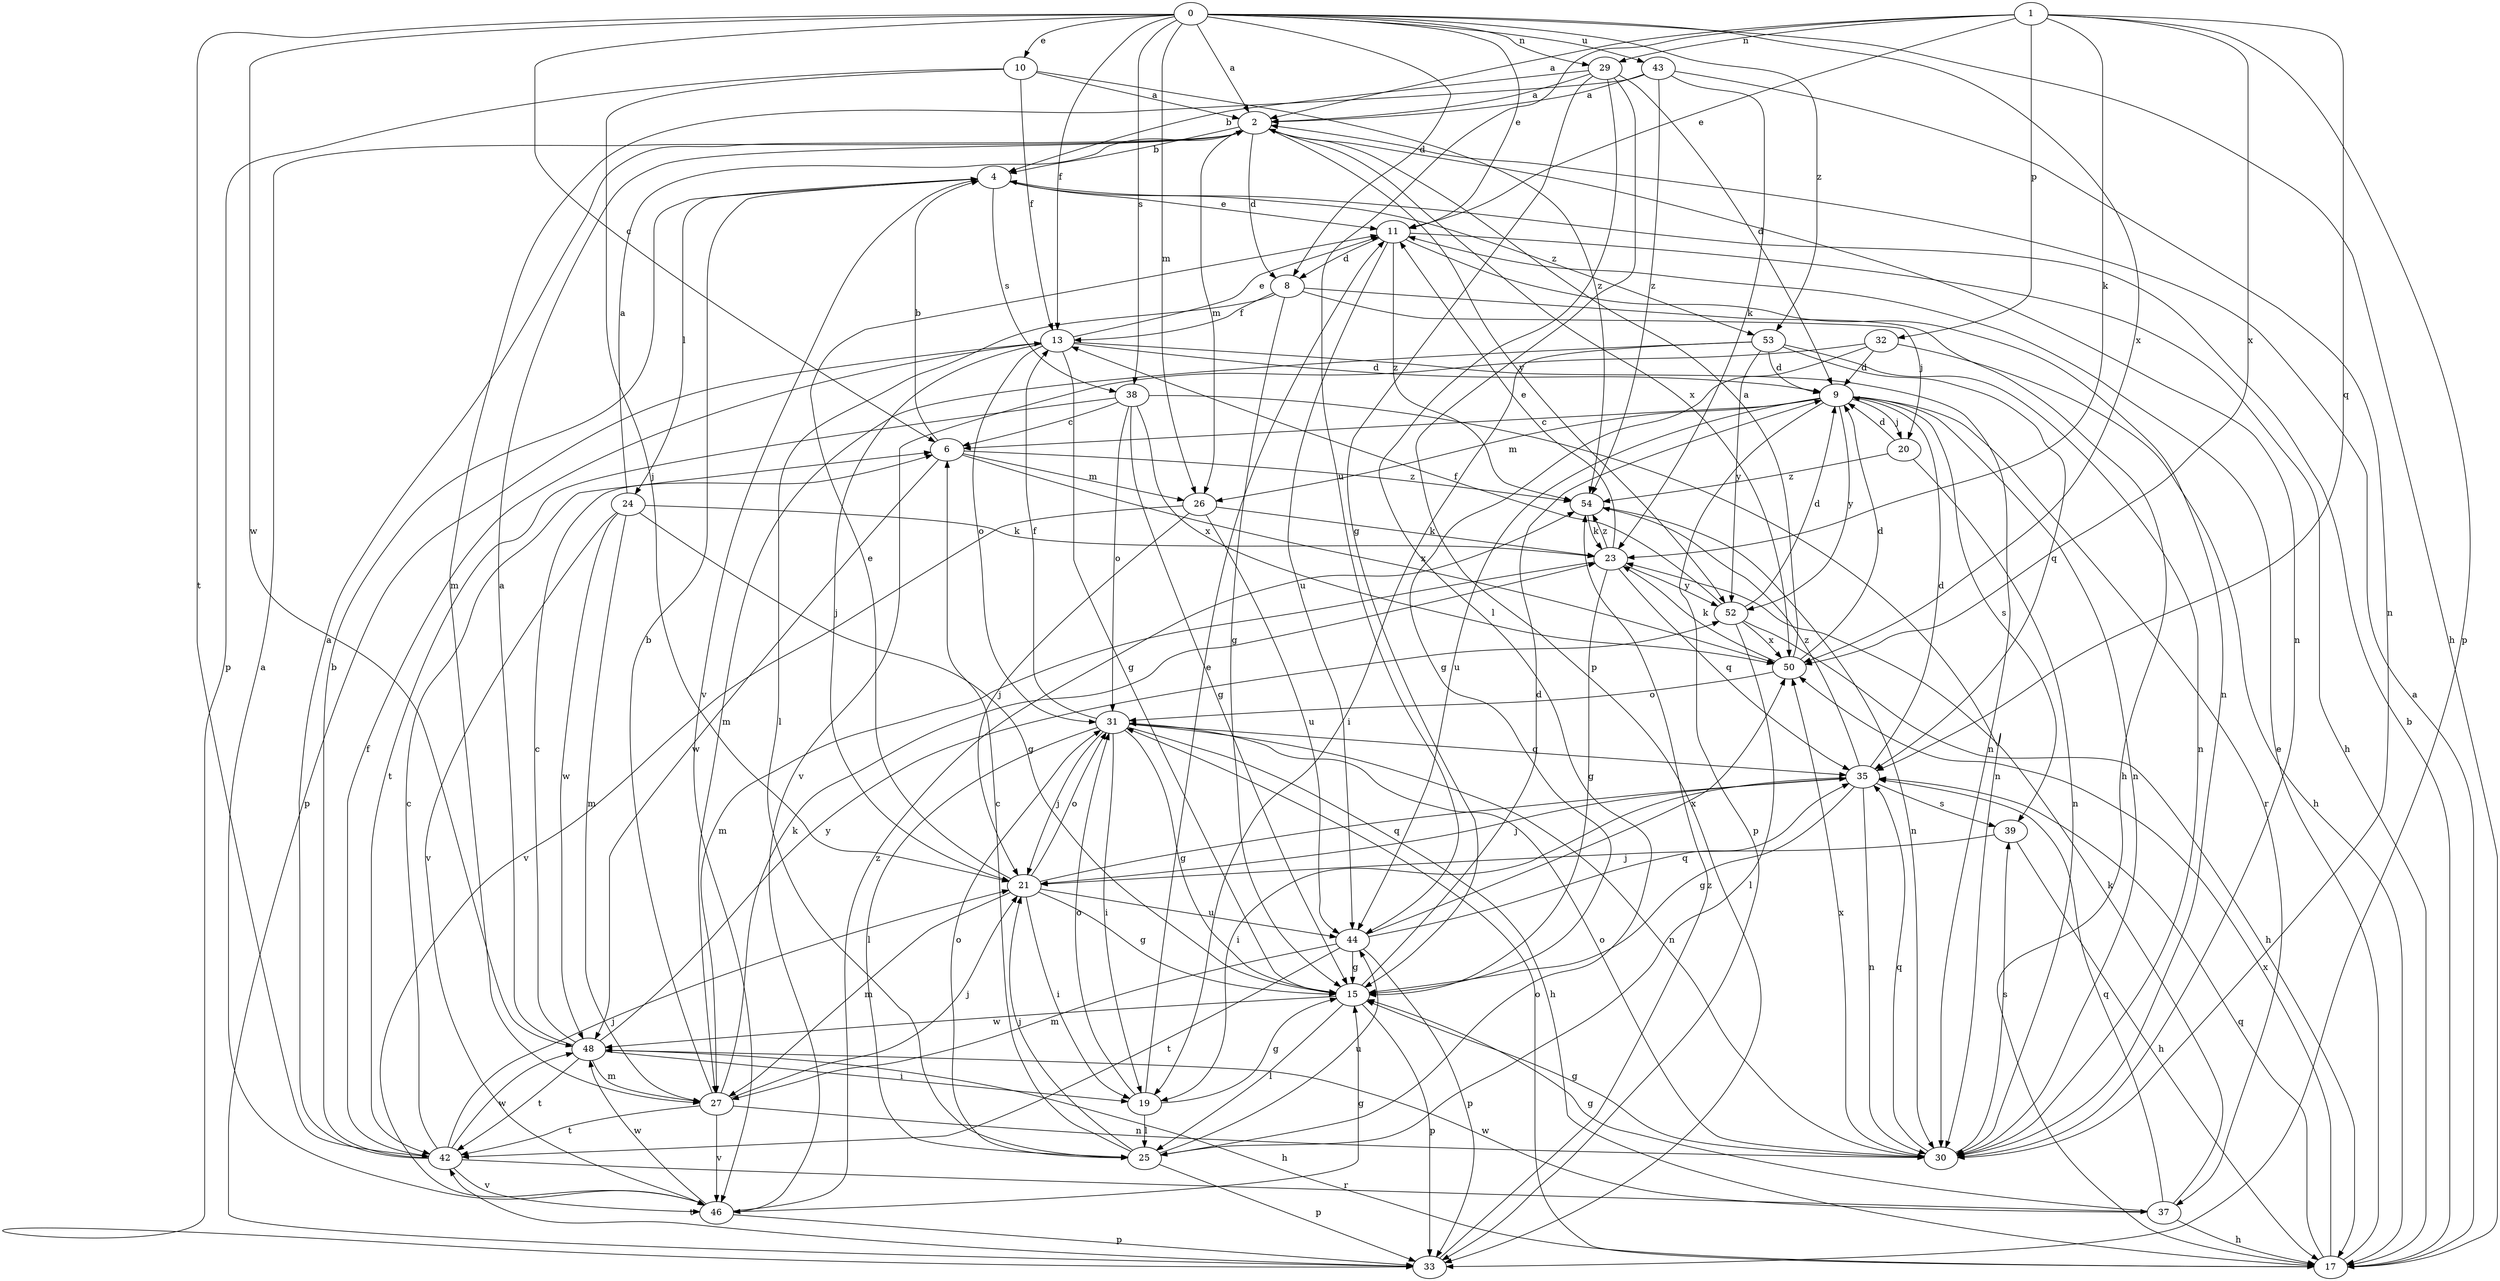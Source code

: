 strict digraph  {
0;
1;
2;
4;
6;
8;
9;
10;
11;
13;
15;
17;
19;
20;
21;
23;
24;
25;
26;
27;
29;
30;
31;
32;
33;
35;
37;
38;
39;
42;
43;
44;
46;
48;
50;
52;
53;
54;
0 -> 2  [label=a];
0 -> 6  [label=c];
0 -> 8  [label=d];
0 -> 10  [label=e];
0 -> 11  [label=e];
0 -> 13  [label=f];
0 -> 17  [label=h];
0 -> 26  [label=m];
0 -> 29  [label=n];
0 -> 38  [label=s];
0 -> 42  [label=t];
0 -> 43  [label=u];
0 -> 48  [label=w];
0 -> 50  [label=x];
0 -> 53  [label=z];
1 -> 2  [label=a];
1 -> 11  [label=e];
1 -> 23  [label=k];
1 -> 29  [label=n];
1 -> 32  [label=p];
1 -> 33  [label=p];
1 -> 35  [label=q];
1 -> 44  [label=u];
1 -> 50  [label=x];
2 -> 4  [label=b];
2 -> 8  [label=d];
2 -> 26  [label=m];
2 -> 30  [label=n];
2 -> 50  [label=x];
2 -> 52  [label=y];
4 -> 11  [label=e];
4 -> 24  [label=l];
4 -> 38  [label=s];
4 -> 46  [label=v];
4 -> 53  [label=z];
6 -> 4  [label=b];
6 -> 26  [label=m];
6 -> 48  [label=w];
6 -> 50  [label=x];
6 -> 54  [label=z];
8 -> 13  [label=f];
8 -> 15  [label=g];
8 -> 17  [label=h];
8 -> 20  [label=j];
8 -> 25  [label=l];
9 -> 6  [label=c];
9 -> 20  [label=j];
9 -> 26  [label=m];
9 -> 30  [label=n];
9 -> 33  [label=p];
9 -> 37  [label=r];
9 -> 39  [label=s];
9 -> 44  [label=u];
9 -> 52  [label=y];
10 -> 2  [label=a];
10 -> 13  [label=f];
10 -> 21  [label=j];
10 -> 33  [label=p];
10 -> 54  [label=z];
11 -> 8  [label=d];
11 -> 17  [label=h];
11 -> 30  [label=n];
11 -> 44  [label=u];
11 -> 54  [label=z];
13 -> 9  [label=d];
13 -> 11  [label=e];
13 -> 15  [label=g];
13 -> 21  [label=j];
13 -> 30  [label=n];
13 -> 31  [label=o];
13 -> 33  [label=p];
15 -> 9  [label=d];
15 -> 25  [label=l];
15 -> 33  [label=p];
15 -> 48  [label=w];
17 -> 2  [label=a];
17 -> 4  [label=b];
17 -> 11  [label=e];
17 -> 31  [label=o];
17 -> 35  [label=q];
17 -> 50  [label=x];
19 -> 11  [label=e];
19 -> 15  [label=g];
19 -> 25  [label=l];
19 -> 31  [label=o];
20 -> 9  [label=d];
20 -> 30  [label=n];
20 -> 54  [label=z];
21 -> 11  [label=e];
21 -> 15  [label=g];
21 -> 19  [label=i];
21 -> 27  [label=m];
21 -> 31  [label=o];
21 -> 35  [label=q];
21 -> 44  [label=u];
23 -> 11  [label=e];
23 -> 15  [label=g];
23 -> 27  [label=m];
23 -> 35  [label=q];
23 -> 52  [label=y];
23 -> 54  [label=z];
24 -> 2  [label=a];
24 -> 15  [label=g];
24 -> 23  [label=k];
24 -> 27  [label=m];
24 -> 46  [label=v];
24 -> 48  [label=w];
25 -> 6  [label=c];
25 -> 21  [label=j];
25 -> 31  [label=o];
25 -> 33  [label=p];
25 -> 44  [label=u];
26 -> 21  [label=j];
26 -> 23  [label=k];
26 -> 44  [label=u];
26 -> 46  [label=v];
27 -> 4  [label=b];
27 -> 21  [label=j];
27 -> 23  [label=k];
27 -> 30  [label=n];
27 -> 42  [label=t];
27 -> 46  [label=v];
29 -> 2  [label=a];
29 -> 4  [label=b];
29 -> 9  [label=d];
29 -> 15  [label=g];
29 -> 25  [label=l];
29 -> 33  [label=p];
30 -> 15  [label=g];
30 -> 31  [label=o];
30 -> 35  [label=q];
30 -> 39  [label=s];
30 -> 50  [label=x];
31 -> 13  [label=f];
31 -> 15  [label=g];
31 -> 17  [label=h];
31 -> 19  [label=i];
31 -> 21  [label=j];
31 -> 25  [label=l];
31 -> 30  [label=n];
31 -> 35  [label=q];
32 -> 9  [label=d];
32 -> 15  [label=g];
32 -> 17  [label=h];
32 -> 46  [label=v];
33 -> 42  [label=t];
33 -> 54  [label=z];
35 -> 9  [label=d];
35 -> 15  [label=g];
35 -> 19  [label=i];
35 -> 21  [label=j];
35 -> 30  [label=n];
35 -> 39  [label=s];
35 -> 54  [label=z];
37 -> 15  [label=g];
37 -> 17  [label=h];
37 -> 23  [label=k];
37 -> 35  [label=q];
37 -> 48  [label=w];
38 -> 6  [label=c];
38 -> 15  [label=g];
38 -> 30  [label=n];
38 -> 31  [label=o];
38 -> 42  [label=t];
38 -> 50  [label=x];
39 -> 17  [label=h];
39 -> 21  [label=j];
42 -> 2  [label=a];
42 -> 4  [label=b];
42 -> 6  [label=c];
42 -> 13  [label=f];
42 -> 21  [label=j];
42 -> 37  [label=r];
42 -> 46  [label=v];
42 -> 48  [label=w];
43 -> 2  [label=a];
43 -> 23  [label=k];
43 -> 27  [label=m];
43 -> 30  [label=n];
43 -> 54  [label=z];
44 -> 15  [label=g];
44 -> 27  [label=m];
44 -> 33  [label=p];
44 -> 35  [label=q];
44 -> 42  [label=t];
44 -> 50  [label=x];
46 -> 2  [label=a];
46 -> 15  [label=g];
46 -> 33  [label=p];
46 -> 48  [label=w];
46 -> 54  [label=z];
48 -> 2  [label=a];
48 -> 6  [label=c];
48 -> 17  [label=h];
48 -> 19  [label=i];
48 -> 27  [label=m];
48 -> 42  [label=t];
48 -> 52  [label=y];
50 -> 2  [label=a];
50 -> 9  [label=d];
50 -> 23  [label=k];
50 -> 31  [label=o];
52 -> 9  [label=d];
52 -> 13  [label=f];
52 -> 17  [label=h];
52 -> 25  [label=l];
52 -> 50  [label=x];
53 -> 9  [label=d];
53 -> 19  [label=i];
53 -> 27  [label=m];
53 -> 30  [label=n];
53 -> 35  [label=q];
53 -> 52  [label=y];
54 -> 23  [label=k];
54 -> 30  [label=n];
}
